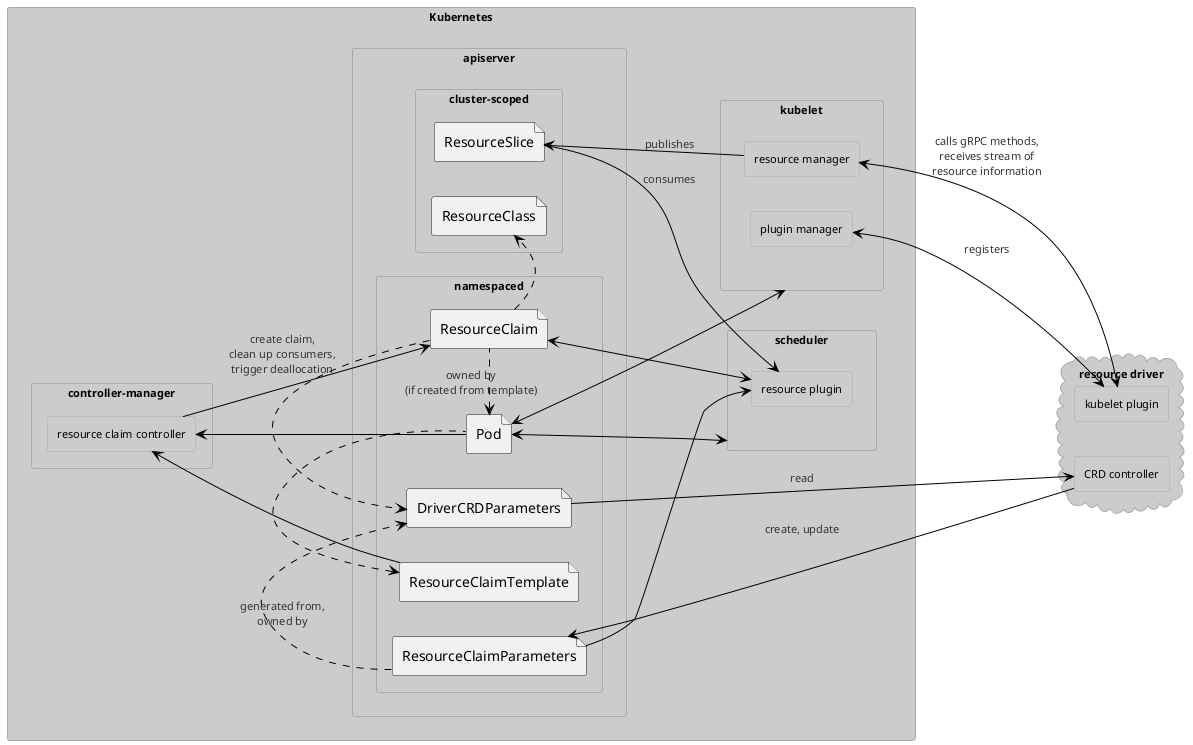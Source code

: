 @startuml
!theme reddress-lightblue
skinparam componentStyle rectangle
left to right direction

cloud "resource driver" as resourcedriver {
  component "CRD controller" as drivercrdcontroller
  component "kubelet plugin" as driverplugin
}

component Kubernetes {
  component apiserver {
    component namespaced {
      file ResourceClaimTemplate
      file Pod
      file ResourceClaim
      file DriverCRDParameters
      file ResourceClaimParameters
     }
     component "cluster-scoped" as clusterscoped {
      file ResourceClass
      file ResourceSlice
     }
  }
  component scheduler {
    component "resource plugin" as k8sresourceplugin
  }
  component "controller-manager" as controllermanager {
    component "resource claim controller" as k8sresourceclaimcontroller
  }
  component kubelet {
    component "plugin manager" as pluginmanager
    component "resource manager" as resourcemanager
  }
}

' Kubernetes ---> resourcedriver

ResourceClaimTemplate <. Pod
Pod <. ResourceClaim: owned by\n(if created from template)
ResourceClaim .> ResourceClass
ResourceClaim .> DriverCRDParameters
ResourceClaimParameters .> DriverCRDParameters: generated from,\nowned by

Pod -u-> k8sresourceclaimcontroller
ResourceClaimTemplate -u-> k8sresourceclaimcontroller
ResourceClaim <-u- k8sresourceclaimcontroller: create claim,\nclean up consumers,\ntrigger deallocation
k8sresourceplugin <- ResourceClaimParameters

Pod <--> kubelet
Pod <--> scheduler
ResourceClaim <--> k8sresourceplugin

ResourceClaimParameters <- drivercrdcontroller: create, update
DriverCRDParameters ---> drivercrdcontroller: read
resourcemanager <-> driverplugin: calls gRPC methods,\nreceives stream of\nresource information
ResourceSlice-> k8sresourceplugin: consumes
resourcemanager --> ResourceSlice: publishes
pluginmanager <-> driverplugin: registers
@enduml
